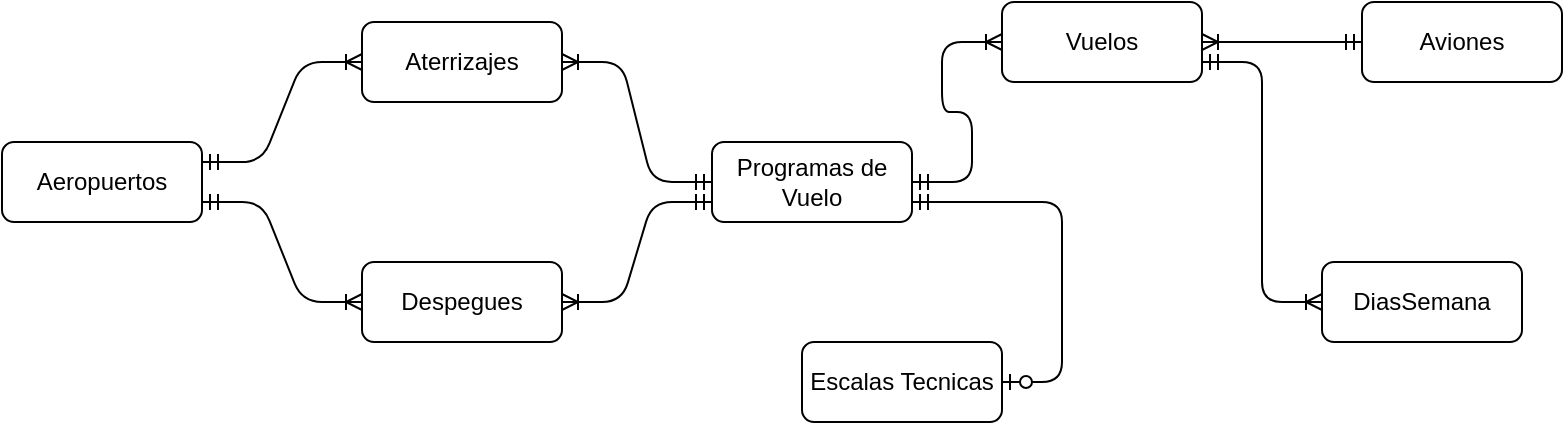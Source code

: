 <mxfile>
    <diagram id="oixjpCPHtvqVX02s9AEJ" name="Page-1">
        <mxGraphModel dx="704" dy="200" grid="1" gridSize="10" guides="1" tooltips="1" connect="1" arrows="1" fold="1" page="1" pageScale="1" pageWidth="1100" pageHeight="850" math="0" shadow="0">
            <root>
                <mxCell id="0"/>
                <mxCell id="1" parent="0"/>
                <mxCell id="2" value="Aeropuertos" style="whiteSpace=wrap;html=1;align=center;rounded=1;" vertex="1" parent="1">
                    <mxGeometry x="20" y="90" width="100" height="40" as="geometry"/>
                </mxCell>
                <mxCell id="3" value="Aviones" style="whiteSpace=wrap;html=1;align=center;rounded=1;" vertex="1" parent="1">
                    <mxGeometry x="700" y="20" width="100" height="40" as="geometry"/>
                </mxCell>
                <mxCell id="4" value="&lt;span&gt;Programas de Vuelo&lt;/span&gt;" style="whiteSpace=wrap;html=1;align=center;rounded=1;" vertex="1" parent="1">
                    <mxGeometry x="375" y="90" width="100" height="40" as="geometry"/>
                </mxCell>
                <mxCell id="5" value="Vuelos" style="whiteSpace=wrap;html=1;align=center;rounded=1;" vertex="1" parent="1">
                    <mxGeometry x="520" y="20" width="100" height="40" as="geometry"/>
                </mxCell>
                <mxCell id="6" value="Aterrizajes" style="whiteSpace=wrap;html=1;align=center;rounded=1;" vertex="1" parent="1">
                    <mxGeometry x="200" y="30" width="100" height="40" as="geometry"/>
                </mxCell>
                <mxCell id="7" value="Despegues" style="whiteSpace=wrap;html=1;align=center;rounded=1;" vertex="1" parent="1">
                    <mxGeometry x="200" y="150" width="100" height="40" as="geometry"/>
                </mxCell>
                <mxCell id="8" value="Escalas Tecnicas" style="whiteSpace=wrap;html=1;align=center;rounded=1;" vertex="1" parent="1">
                    <mxGeometry x="420" y="190" width="100" height="40" as="geometry"/>
                </mxCell>
                <mxCell id="14" value="DiasSemana" style="whiteSpace=wrap;html=1;align=center;rounded=1;" vertex="1" parent="1">
                    <mxGeometry x="680" y="150" width="100" height="40" as="geometry"/>
                </mxCell>
                <mxCell id="15" value="" style="edgeStyle=entityRelationEdgeStyle;fontSize=12;html=1;endArrow=ERoneToMany;startArrow=ERmandOne;exitX=1;exitY=0.75;exitDx=0;exitDy=0;entryX=0;entryY=0.5;entryDx=0;entryDy=0;rounded=1;" edge="1" parent="1" source="2" target="7">
                    <mxGeometry width="100" height="100" relative="1" as="geometry">
                        <mxPoint x="100" y="80" as="sourcePoint"/>
                        <mxPoint x="190" y="170" as="targetPoint"/>
                    </mxGeometry>
                </mxCell>
                <mxCell id="17" value="" style="edgeStyle=entityRelationEdgeStyle;fontSize=12;html=1;endArrow=ERoneToMany;startArrow=ERmandOne;entryX=0;entryY=0.5;entryDx=0;entryDy=0;exitX=1;exitY=0.25;exitDx=0;exitDy=0;rounded=1;" edge="1" parent="1" source="2" target="6">
                    <mxGeometry width="100" height="100" relative="1" as="geometry">
                        <mxPoint x="130" y="120" as="sourcePoint"/>
                        <mxPoint x="230" y="20" as="targetPoint"/>
                    </mxGeometry>
                </mxCell>
                <mxCell id="19" value="" style="edgeStyle=entityRelationEdgeStyle;fontSize=12;html=1;endArrow=ERoneToMany;startArrow=ERmandOne;entryX=1;entryY=0.5;entryDx=0;entryDy=0;exitX=0;exitY=0.5;exitDx=0;exitDy=0;rounded=1;" edge="1" parent="1" source="4" target="6">
                    <mxGeometry width="100" height="100" relative="1" as="geometry">
                        <mxPoint x="300" y="160" as="sourcePoint"/>
                        <mxPoint x="400" y="60" as="targetPoint"/>
                    </mxGeometry>
                </mxCell>
                <mxCell id="20" value="" style="edgeStyle=entityRelationEdgeStyle;fontSize=12;html=1;endArrow=ERoneToMany;startArrow=ERmandOne;entryX=1;entryY=0.5;entryDx=0;entryDy=0;exitX=0;exitY=0.75;exitDx=0;exitDy=0;rounded=1;" edge="1" parent="1" source="4" target="7">
                    <mxGeometry width="100" height="100" relative="1" as="geometry">
                        <mxPoint x="410" y="60" as="sourcePoint"/>
                        <mxPoint x="310" y="60" as="targetPoint"/>
                    </mxGeometry>
                </mxCell>
                <mxCell id="22" value="" style="edgeStyle=entityRelationEdgeStyle;fontSize=12;html=1;endArrow=ERoneToMany;startArrow=ERmandOne;entryX=0;entryY=0.5;entryDx=0;entryDy=0;exitX=1;exitY=0.5;exitDx=0;exitDy=0;rounded=1;" edge="1" parent="1" source="4" target="5">
                    <mxGeometry width="100" height="100" relative="1" as="geometry">
                        <mxPoint x="500" y="50" as="sourcePoint"/>
                        <mxPoint x="600" y="-50" as="targetPoint"/>
                    </mxGeometry>
                </mxCell>
                <mxCell id="23" value="" style="edgeStyle=entityRelationEdgeStyle;fontSize=12;html=1;endArrow=ERoneToMany;startArrow=ERmandOne;exitX=0;exitY=0.5;exitDx=0;exitDy=0;entryX=1;entryY=0.5;entryDx=0;entryDy=0;rounded=1;" edge="1" parent="1" source="3" target="5">
                    <mxGeometry width="100" height="100" relative="1" as="geometry">
                        <mxPoint x="300" y="210" as="sourcePoint"/>
                        <mxPoint x="400" y="110" as="targetPoint"/>
                    </mxGeometry>
                </mxCell>
                <mxCell id="27" value="" style="edgeStyle=entityRelationEdgeStyle;fontSize=12;html=1;endArrow=ERzeroToOne;startArrow=ERmandOne;exitX=1;exitY=0.75;exitDx=0;exitDy=0;rounded=1;" edge="1" parent="1" source="4" target="8">
                    <mxGeometry width="100" height="100" relative="1" as="geometry">
                        <mxPoint x="350" y="240" as="sourcePoint"/>
                        <mxPoint x="450" y="140" as="targetPoint"/>
                    </mxGeometry>
                </mxCell>
                <mxCell id="28" value="" style="edgeStyle=entityRelationEdgeStyle;fontSize=12;html=1;endArrow=ERoneToMany;startArrow=ERmandOne;entryX=0;entryY=0.5;entryDx=0;entryDy=0;rounded=1;" edge="1" parent="1" target="14">
                    <mxGeometry width="100" height="100" relative="1" as="geometry">
                        <mxPoint x="620" y="50" as="sourcePoint"/>
                        <mxPoint x="800" y="140" as="targetPoint"/>
                    </mxGeometry>
                </mxCell>
            </root>
        </mxGraphModel>
    </diagram>
</mxfile>
